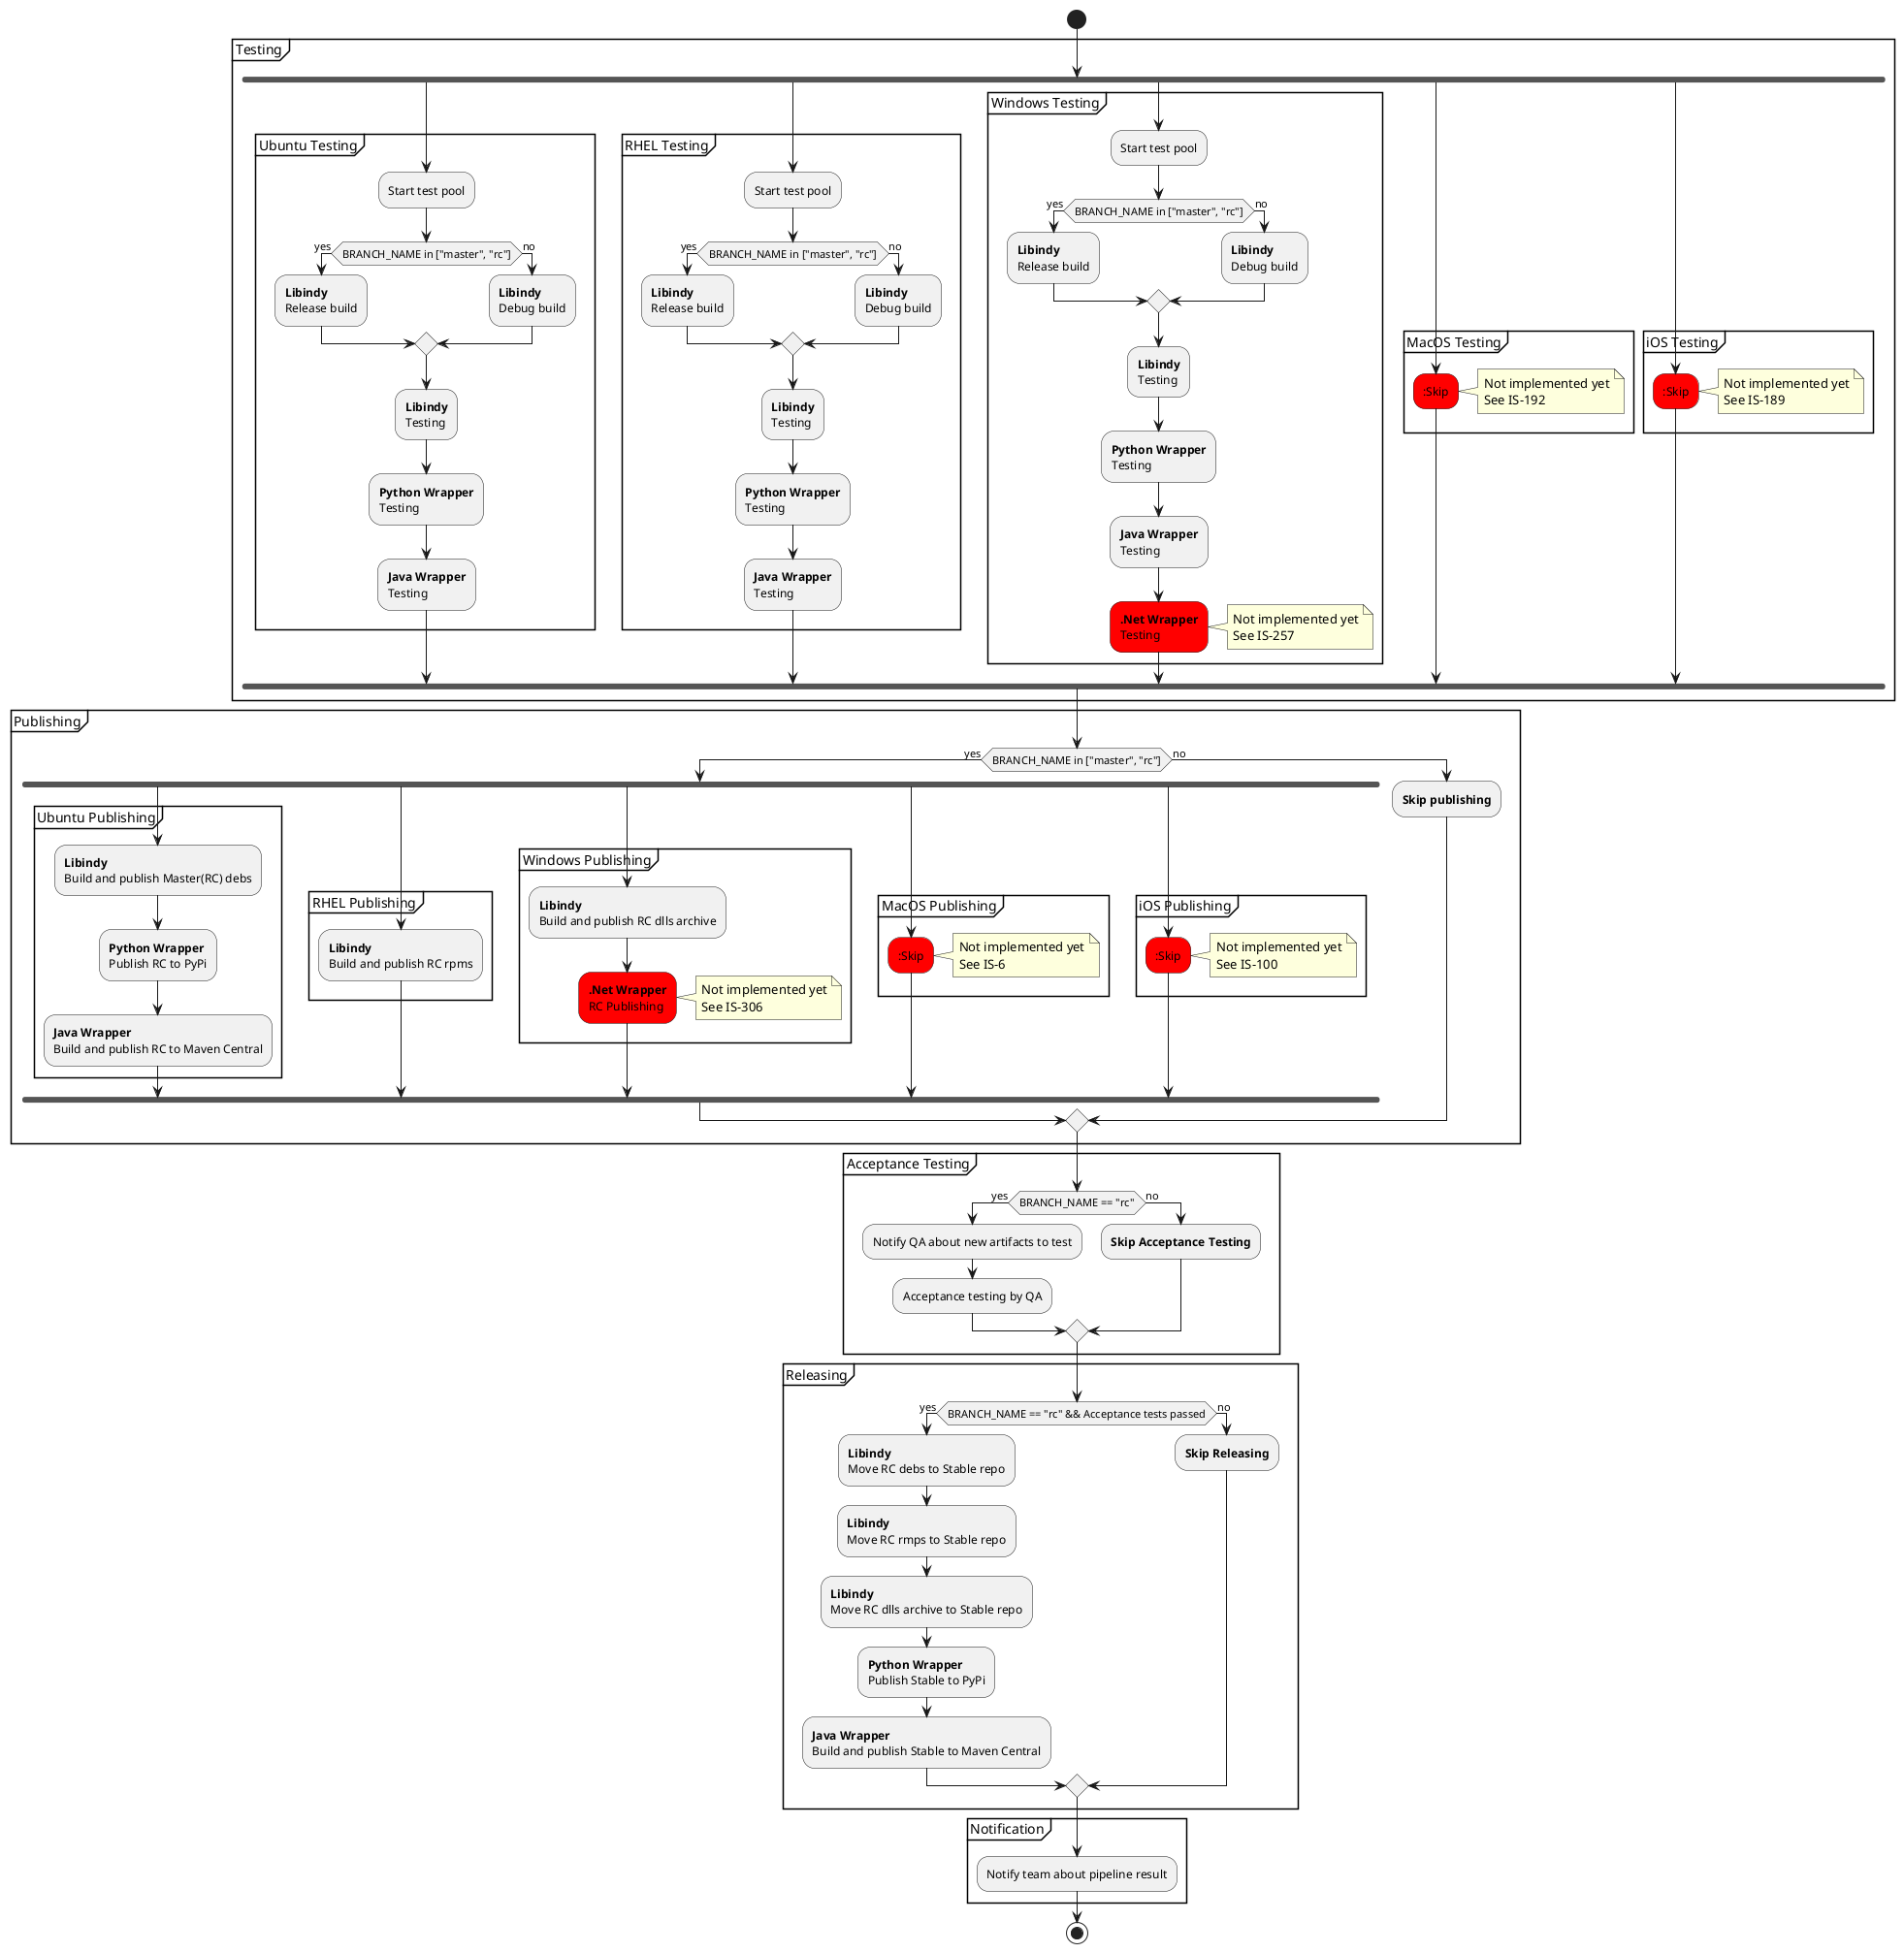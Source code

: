 @startuml

start

partition Testing {
    fork
        partition "Ubuntu Testing" {
            :Start test pool;
            if (BRANCH_NAME in ["master", "rc"]) then (yes)
              :<b>Libindy\nRelease build;
            else (no)
              :<b>Libindy\nDebug build;
            endif
            :<b>Libindy
            Testing;
            :<b>Python Wrapper
            Testing;
            :<b>Java Wrapper
            Testing;
        }
    fork again
        partition "RHEL Testing" {
            :Start test pool;
            if (BRANCH_NAME in ["master", "rc"]) then (yes)
                :<b>Libindy\nRelease build;
            else (no)
                :<b>Libindy\nDebug build;
            endif
            :<b>Libindy
            Testing;
            :<b>Python Wrapper
            Testing;
            :<b>Java Wrapper
            Testing;
        }
    fork again
        partition "Windows Testing" {
            :Start test pool;
            if (BRANCH_NAME in ["master", "rc"]) then (yes)
                :<b>Libindy\nRelease build;
            else (no)
                :<b>Libindy\nDebug build;
            endif
            :<b>Libindy
            Testing;
            :<b>Python Wrapper
            Testing;
            :<b>Java Wrapper
            Testing;
            #red:<b>.Net Wrapper
            Testing;
            note right: Not implemented yet\nSee IS-257
        }
    fork again
        partition "MacOS Testing" {
            #red::Skip;
            note right: Not implemented yet\nSee IS-192
        }
    fork again
        partition "iOS Testing" {
            #red::Skip;
            note right: Not implemented yet\nSee IS-189
        }
    end fork
}

partition Publishing {
    if (BRANCH_NAME in ["master", "rc"]) then (yes)
        fork
            partition "Ubuntu Publishing" {
                :<b>Libindy
                Build and publish Master(RC) debs;
                :<b>Python Wrapper
                Publish RC to PyPi;
                :<b>Java Wrapper
                Build and publish RC to Maven Central;
            }
        fork again
            partition "RHEL Publishing" {
                :<b>Libindy
                Build and publish RC rpms;
            }
        fork again
            partition "Windows Publishing" {
                :<b>Libindy
                Build and publish RC dlls archive;
                #red:<b>.Net Wrapper
                RC Publishing;
                note right: Not implemented yet\nSee IS-306
            }
        fork again
            partition "MacOS Publishing" {
                #red::Skip;
                note right: Not implemented yet\nSee IS-6
            }
        fork again
            partition "iOS Publishing" {
                #red::Skip;
                note right: Not implemented yet\nSee IS-100
            }
        end fork
    else (no)
        :<b>Skip publishing;
    endif
}

partition "Acceptance Testing" {
    if (BRANCH_NAME == "rc") then (yes)
        :Notify QA about new artifacts to test;
        :Acceptance testing by QA;
    else (no)
        :<b>Skip Acceptance Testing;
    endif
}

partition "Releasing" {
    if (BRANCH_NAME == "rc" && Acceptance tests passed) then (yes)
        :<b>Libindy
        Move RC debs to Stable repo;
        :<b>Libindy
        Move RC rmps to Stable repo;
        :<b>Libindy
        Move RC dlls archive to Stable repo;
        :<b>Python Wrapper
        Publish Stable to PyPi;
        :<b>Java Wrapper
        Build and publish Stable to Maven Central;
    else (no)
        :<b>Skip Releasing;
    endif
}

partition Notification {
    :Notify team about pipeline result;
}

stop

@enduml

